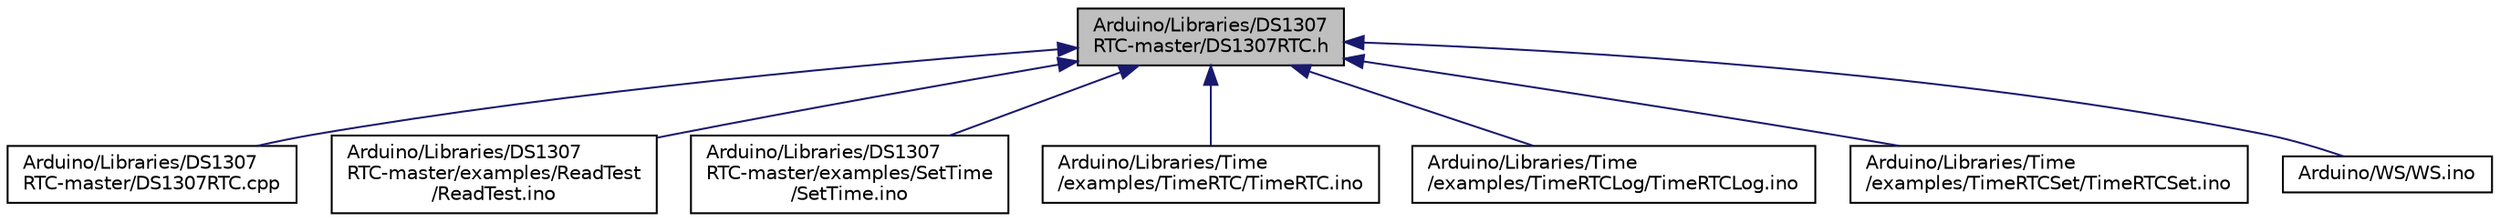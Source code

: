 digraph "Arduino/Libraries/DS1307RTC-master/DS1307RTC.h"
{
  edge [fontname="Helvetica",fontsize="10",labelfontname="Helvetica",labelfontsize="10"];
  node [fontname="Helvetica",fontsize="10",shape=record];
  Node2 [label="Arduino/Libraries/DS1307\lRTC-master/DS1307RTC.h",height=0.2,width=0.4,color="black", fillcolor="grey75", style="filled", fontcolor="black"];
  Node2 -> Node3 [dir="back",color="midnightblue",fontsize="10",style="solid",fontname="Helvetica"];
  Node3 [label="Arduino/Libraries/DS1307\lRTC-master/DS1307RTC.cpp",height=0.2,width=0.4,color="black", fillcolor="white", style="filled",URL="$_d_s1307_r_t_c_8cpp.html"];
  Node2 -> Node4 [dir="back",color="midnightblue",fontsize="10",style="solid",fontname="Helvetica"];
  Node4 [label="Arduino/Libraries/DS1307\lRTC-master/examples/ReadTest\l/ReadTest.ino",height=0.2,width=0.4,color="black", fillcolor="white", style="filled",URL="$_read_test_8ino.html"];
  Node2 -> Node5 [dir="back",color="midnightblue",fontsize="10",style="solid",fontname="Helvetica"];
  Node5 [label="Arduino/Libraries/DS1307\lRTC-master/examples/SetTime\l/SetTime.ino",height=0.2,width=0.4,color="black", fillcolor="white", style="filled",URL="$_set_time_8ino.html"];
  Node2 -> Node6 [dir="back",color="midnightblue",fontsize="10",style="solid",fontname="Helvetica"];
  Node6 [label="Arduino/Libraries/Time\l/examples/TimeRTC/TimeRTC.ino",height=0.2,width=0.4,color="black", fillcolor="white", style="filled",URL="$_time_r_t_c_8ino.html"];
  Node2 -> Node7 [dir="back",color="midnightblue",fontsize="10",style="solid",fontname="Helvetica"];
  Node7 [label="Arduino/Libraries/Time\l/examples/TimeRTCLog/TimeRTCLog.ino",height=0.2,width=0.4,color="black", fillcolor="white", style="filled",URL="$_time_r_t_c_log_8ino.html"];
  Node2 -> Node8 [dir="back",color="midnightblue",fontsize="10",style="solid",fontname="Helvetica"];
  Node8 [label="Arduino/Libraries/Time\l/examples/TimeRTCSet/TimeRTCSet.ino",height=0.2,width=0.4,color="black", fillcolor="white", style="filled",URL="$_time_r_t_c_set_8ino.html"];
  Node2 -> Node9 [dir="back",color="midnightblue",fontsize="10",style="solid",fontname="Helvetica"];
  Node9 [label="Arduino/WS/WS.ino",height=0.2,width=0.4,color="black", fillcolor="white", style="filled",URL="$_w_s_8ino.html",tooltip="Weather station power by Arduino. "];
}
